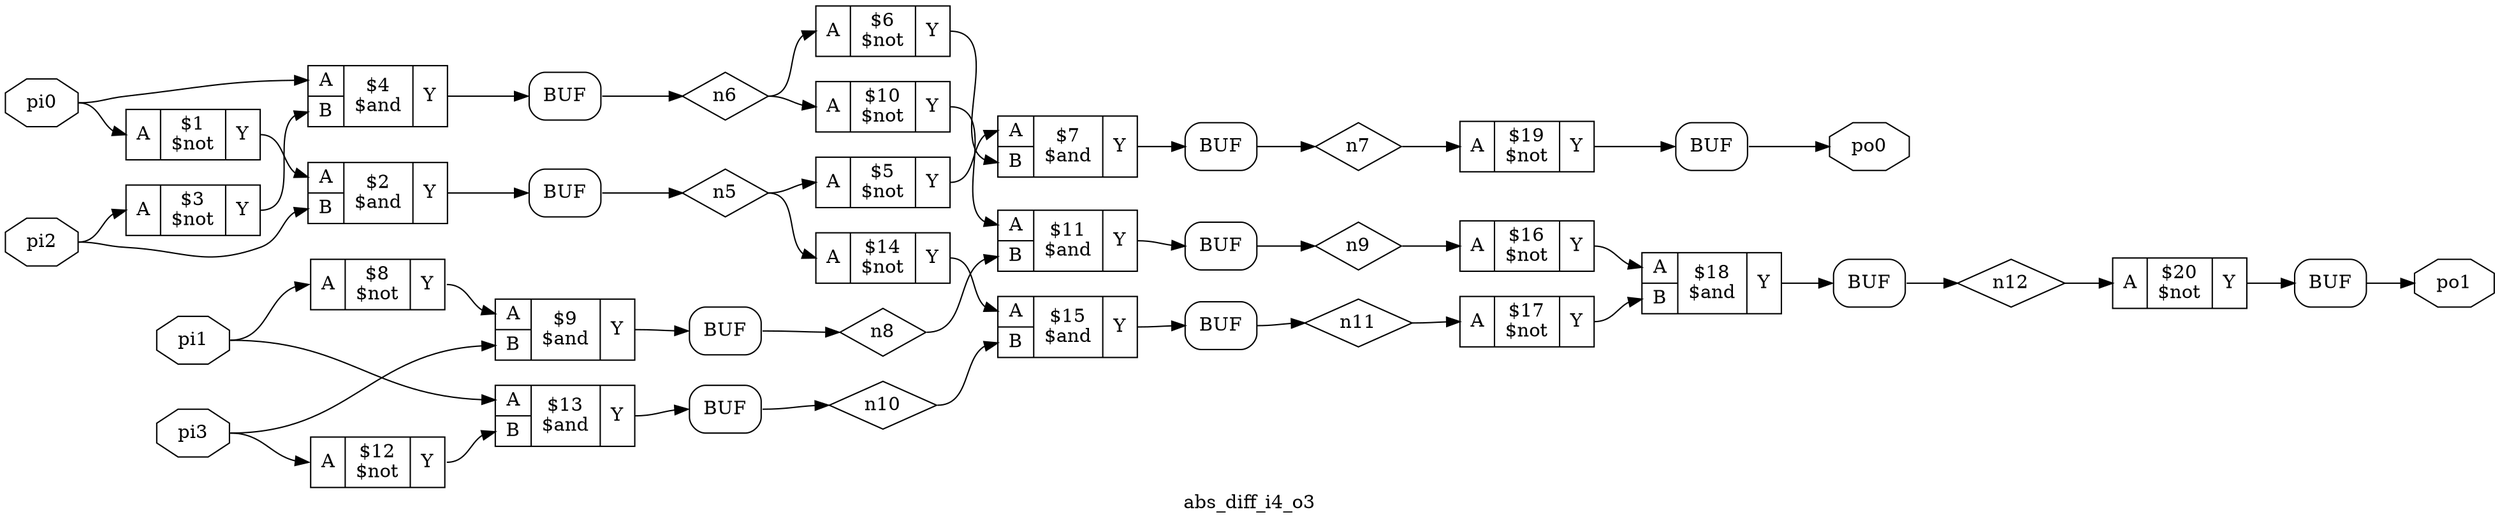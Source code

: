 digraph "abs_diff_i4_o3" {
label="abs_diff_i4_o3";
rankdir="LR";
remincross=true;
n21 [ shape=diamond, label="n12", color="black", fontcolor="black" ];
n22 [ shape=diamond, label="n11", color="black", fontcolor="black" ];
n23 [ shape=diamond, label="n10", color="black", fontcolor="black" ];
n24 [ shape=diamond, label="n9", color="black", fontcolor="black" ];
n25 [ shape=diamond, label="n8", color="black", fontcolor="black" ];
n26 [ shape=diamond, label="n7", color="black", fontcolor="black" ];
n27 [ shape=diamond, label="n6", color="black", fontcolor="black" ];
n28 [ shape=diamond, label="n5", color="black", fontcolor="black" ];
n29 [ shape=octagon, label="po1", color="black", fontcolor="black" ];
n30 [ shape=octagon, label="po0", color="black", fontcolor="black" ];
n31 [ shape=octagon, label="pi3", color="black", fontcolor="black" ];
n32 [ shape=octagon, label="pi2", color="black", fontcolor="black" ];
n33 [ shape=octagon, label="pi1", color="black", fontcolor="black" ];
n34 [ shape=octagon, label="pi0", color="black", fontcolor="black" ];
c37 [ shape=record, label="{{<p35> A}|$20\n$not|{<p36> Y}}" ];
c38 [ shape=record, label="{{<p35> A}|$19\n$not|{<p36> Y}}" ];
c40 [ shape=record, label="{{<p35> A|<p39> B}|$18\n$and|{<p36> Y}}" ];
c41 [ shape=record, label="{{<p35> A}|$17\n$not|{<p36> Y}}" ];
c42 [ shape=record, label="{{<p35> A}|$16\n$not|{<p36> Y}}" ];
c43 [ shape=record, label="{{<p35> A|<p39> B}|$15\n$and|{<p36> Y}}" ];
c44 [ shape=record, label="{{<p35> A}|$14\n$not|{<p36> Y}}" ];
c45 [ shape=record, label="{{<p35> A|<p39> B}|$13\n$and|{<p36> Y}}" ];
c46 [ shape=record, label="{{<p35> A}|$12\n$not|{<p36> Y}}" ];
c47 [ shape=record, label="{{<p35> A|<p39> B}|$11\n$and|{<p36> Y}}" ];
c48 [ shape=record, label="{{<p35> A}|$10\n$not|{<p36> Y}}" ];
c49 [ shape=record, label="{{<p35> A|<p39> B}|$9\n$and|{<p36> Y}}" ];
c50 [ shape=record, label="{{<p35> A}|$8\n$not|{<p36> Y}}" ];
c51 [ shape=record, label="{{<p35> A|<p39> B}|$7\n$and|{<p36> Y}}" ];
c52 [ shape=record, label="{{<p35> A}|$6\n$not|{<p36> Y}}" ];
c53 [ shape=record, label="{{<p35> A}|$5\n$not|{<p36> Y}}" ];
c54 [ shape=record, label="{{<p35> A|<p39> B}|$4\n$and|{<p36> Y}}" ];
c55 [ shape=record, label="{{<p35> A}|$3\n$not|{<p36> Y}}" ];
c56 [ shape=record, label="{{<p35> A|<p39> B}|$2\n$and|{<p36> Y}}" ];
c57 [ shape=record, label="{{<p35> A}|$1\n$not|{<p36> Y}}" ];
x0 [shape=box, style=rounded, label="BUF"];
x1 [shape=box, style=rounded, label="BUF"];
x2 [shape=box, style=rounded, label="BUF"];
x3 [shape=box, style=rounded, label="BUF"];
x4 [shape=box, style=rounded, label="BUF"];
x5 [shape=box, style=rounded, label="BUF"];
x6 [shape=box, style=rounded, label="BUF"];
x7 [shape=box, style=rounded, label="BUF"];
x8 [shape=box, style=rounded, label="BUF"];
x9 [shape=box, style=rounded, label="BUF"];
c37:p36:e -> x9:w:w [color="black", label=""];
c47:p36:e -> x4:w:w [color="black", label=""];
c48:p36:e -> c47:p35:w [color="black", label=""];
c49:p36:e -> x3:w:w [color="black", label=""];
c50:p36:e -> c49:p35:w [color="black", label=""];
c51:p36:e -> x2:w:w [color="black", label=""];
c52:p36:e -> c51:p39:w [color="black", label=""];
c53:p36:e -> c51:p35:w [color="black", label=""];
c54:p36:e -> x1:w:w [color="black", label=""];
c55:p36:e -> c54:p39:w [color="black", label=""];
c56:p36:e -> x0:w:w [color="black", label=""];
c38:p36:e -> x8:w:w [color="black", label=""];
c57:p36:e -> c56:p35:w [color="black", label=""];
x7:e:e -> n21:w [color="black", label=""];
n21:e -> c37:p35:w [color="black", label=""];
x6:e:e -> n22:w [color="black", label=""];
n22:e -> c41:p35:w [color="black", label=""];
x5:e:e -> n23:w [color="black", label=""];
n23:e -> c43:p39:w [color="black", label=""];
x4:e:e -> n24:w [color="black", label=""];
n24:e -> c42:p35:w [color="black", label=""];
x3:e:e -> n25:w [color="black", label=""];
n25:e -> c47:p39:w [color="black", label=""];
x2:e:e -> n26:w [color="black", label=""];
n26:e -> c38:p35:w [color="black", label=""];
x1:e:e -> n27:w [color="black", label=""];
n27:e -> c48:p35:w [color="black", label=""];
n27:e -> c52:p35:w [color="black", label=""];
x0:e:e -> n28:w [color="black", label=""];
n28:e -> c44:p35:w [color="black", label=""];
n28:e -> c53:p35:w [color="black", label=""];
x9:e:e -> n29:w [color="black", label=""];
c40:p36:e -> x7:w:w [color="black", label=""];
x8:e:e -> n30:w [color="black", label=""];
n31:e -> c46:p35:w [color="black", label=""];
n31:e -> c49:p39:w [color="black", label=""];
n32:e -> c55:p35:w [color="black", label=""];
n32:e -> c56:p39:w [color="black", label=""];
n33:e -> c45:p35:w [color="black", label=""];
n33:e -> c50:p35:w [color="black", label=""];
n34:e -> c54:p35:w [color="black", label=""];
n34:e -> c57:p35:w [color="black", label=""];
c41:p36:e -> c40:p39:w [color="black", label=""];
c42:p36:e -> c40:p35:w [color="black", label=""];
c43:p36:e -> x6:w:w [color="black", label=""];
c44:p36:e -> c43:p35:w [color="black", label=""];
c45:p36:e -> x5:w:w [color="black", label=""];
c46:p36:e -> c45:p39:w [color="black", label=""];
}
